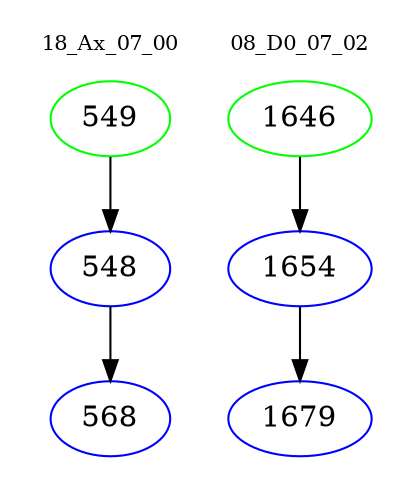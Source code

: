digraph{
subgraph cluster_0 {
color = white
label = "18_Ax_07_00";
fontsize=10;
T0_549 [label="549", color="green"]
T0_549 -> T0_548 [color="black"]
T0_548 [label="548", color="blue"]
T0_548 -> T0_568 [color="black"]
T0_568 [label="568", color="blue"]
}
subgraph cluster_1 {
color = white
label = "08_D0_07_02";
fontsize=10;
T1_1646 [label="1646", color="green"]
T1_1646 -> T1_1654 [color="black"]
T1_1654 [label="1654", color="blue"]
T1_1654 -> T1_1679 [color="black"]
T1_1679 [label="1679", color="blue"]
}
}
